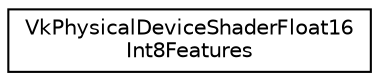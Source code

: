 digraph "Graphical Class Hierarchy"
{
 // LATEX_PDF_SIZE
  edge [fontname="Helvetica",fontsize="10",labelfontname="Helvetica",labelfontsize="10"];
  node [fontname="Helvetica",fontsize="10",shape=record];
  rankdir="LR";
  Node0 [label="VkPhysicalDeviceShaderFloat16\lInt8Features",height=0.2,width=0.4,color="black", fillcolor="white", style="filled",URL="$structVkPhysicalDeviceShaderFloat16Int8Features.html",tooltip=" "];
}

